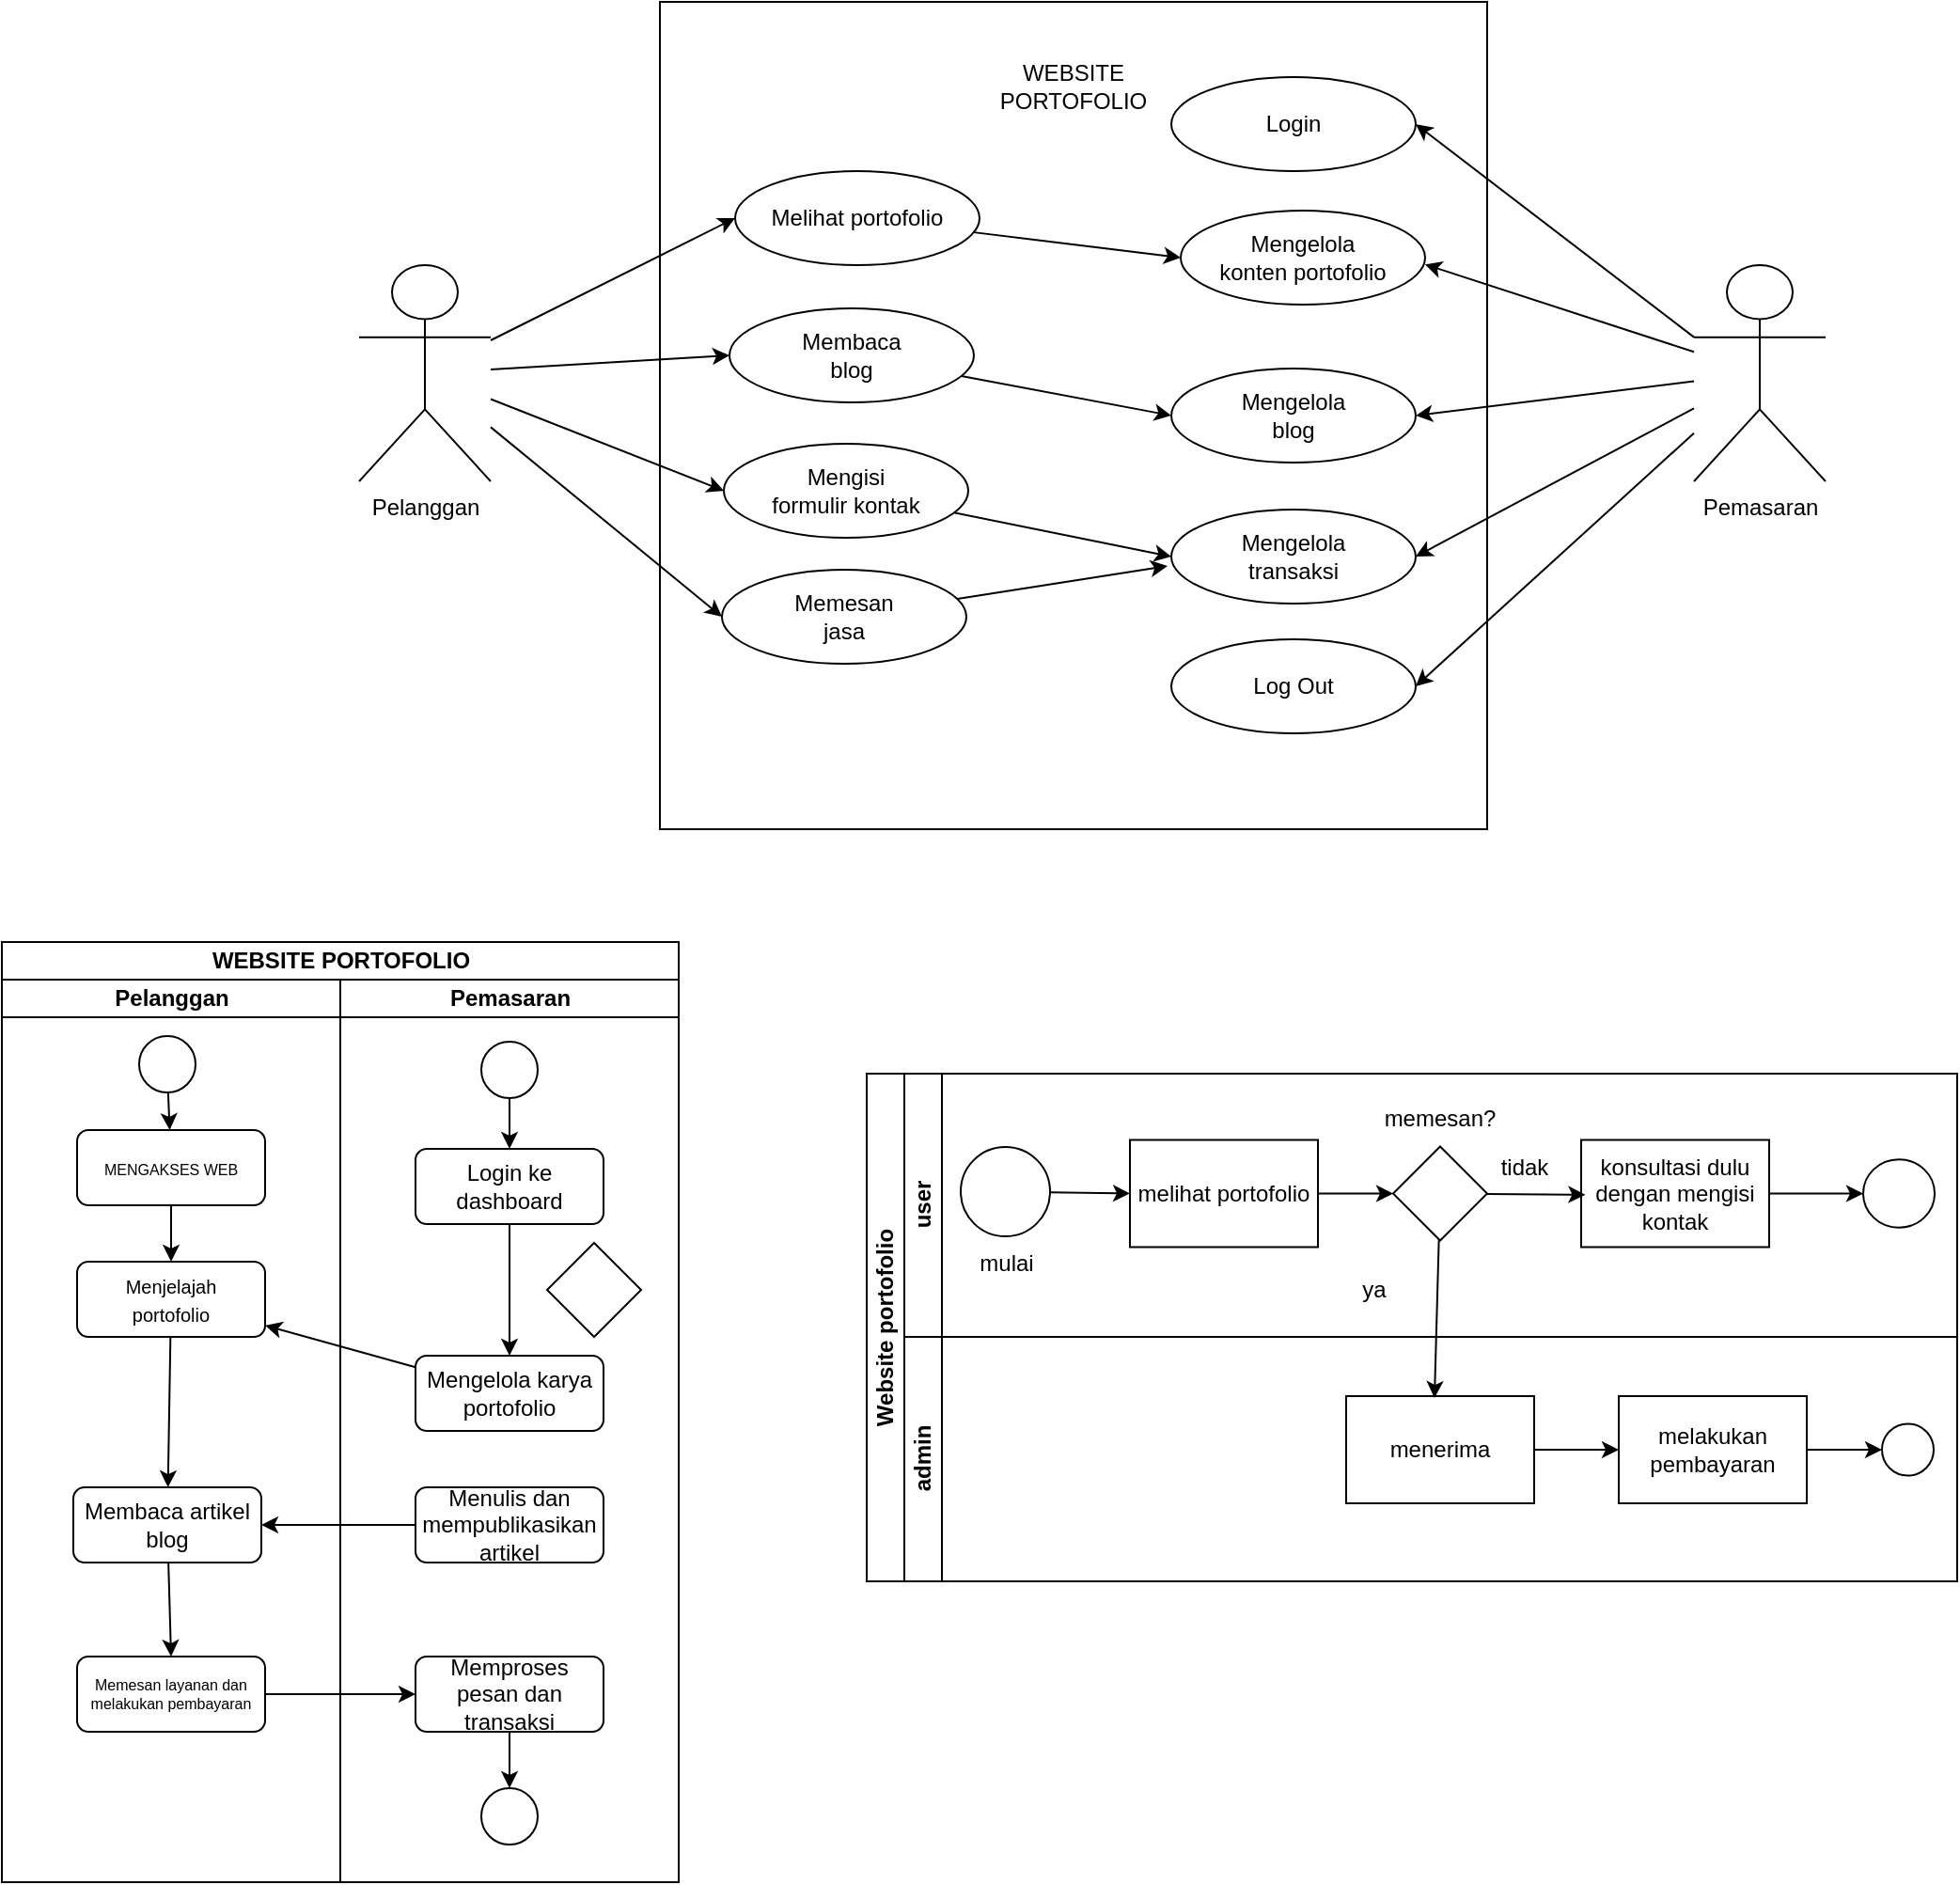 <mxfile version="26.2.14">
  <diagram name="Page-1" id="8ce9d11a-91a2-4d17-14d8-a56ed91bf033">
    <mxGraphModel dx="772" dy="396" grid="1" gridSize="10" guides="1" tooltips="1" connect="1" arrows="1" fold="1" page="1" pageScale="1" pageWidth="1100" pageHeight="850" background="none" math="0" shadow="0">
      <root>
        <mxCell id="0" />
        <mxCell id="1" parent="0" />
        <mxCell id="1VidxnAwMl93FYRSPpWP-64" value="Website portofolio" style="swimlane;html=1;childLayout=stackLayout;resizeParent=1;resizeParentMax=0;horizontal=0;startSize=20;horizontalStack=0;whiteSpace=wrap;" vertex="1" parent="1">
          <mxGeometry x="550" y="800" width="580" height="270" as="geometry" />
        </mxCell>
        <mxCell id="1VidxnAwMl93FYRSPpWP-65" value="user" style="swimlane;html=1;startSize=20;horizontal=0;" vertex="1" parent="1VidxnAwMl93FYRSPpWP-64">
          <mxGeometry x="20" width="560" height="140" as="geometry" />
        </mxCell>
        <mxCell id="1VidxnAwMl93FYRSPpWP-68" value="mulai" style="points=[[0.145,0.145,0],[0.5,0,0],[0.855,0.145,0],[1,0.5,0],[0.855,0.855,0],[0.5,1,0],[0.145,0.855,0],[0,0.5,0]];shape=mxgraph.bpmn.event;html=1;verticalLabelPosition=bottom;labelBackgroundColor=#ffffff;verticalAlign=top;align=center;perimeter=ellipsePerimeter;outlineConnect=0;aspect=fixed;outline=standard;symbol=general;" vertex="1" parent="1VidxnAwMl93FYRSPpWP-65">
          <mxGeometry x="30" y="39" width="47.5" height="47.5" as="geometry" />
        </mxCell>
        <mxCell id="1VidxnAwMl93FYRSPpWP-85" style="edgeStyle=none;rounded=0;orthogonalLoop=1;jettySize=auto;html=1;" edge="1" parent="1VidxnAwMl93FYRSPpWP-65" source="1VidxnAwMl93FYRSPpWP-69" target="1VidxnAwMl93FYRSPpWP-83">
          <mxGeometry relative="1" as="geometry" />
        </mxCell>
        <mxCell id="1VidxnAwMl93FYRSPpWP-69" value="melihat portofolio" style="points=[[0.25,0,0],[0.5,0,0],[0.75,0,0],[1,0.25,0],[1,0.5,0],[1,0.75,0],[0.75,1,0],[0.5,1,0],[0.25,1,0],[0,0.75,0],[0,0.5,0],[0,0.25,0]];shape=mxgraph.bpmn.task2;whiteSpace=wrap;rectStyle=rounded;size=10;html=1;container=1;expand=0;collapsible=0;taskMarker=abstract;" vertex="1" parent="1VidxnAwMl93FYRSPpWP-65">
          <mxGeometry x="120" y="35.25" width="100" height="57" as="geometry" />
        </mxCell>
        <mxCell id="1VidxnAwMl93FYRSPpWP-83" value="" style="points=[[0.25,0.25,0],[0.5,0,0],[0.75,0.25,0],[1,0.5,0],[0.75,0.75,0],[0.5,1,0],[0.25,0.75,0],[0,0.5,0]];shape=mxgraph.bpmn.gateway2;html=1;verticalLabelPosition=bottom;labelBackgroundColor=#ffffff;verticalAlign=top;align=center;perimeter=rhombusPerimeter;outlineConnect=0;outline=none;symbol=none;" vertex="1" parent="1VidxnAwMl93FYRSPpWP-65">
          <mxGeometry x="260" y="38.75" width="50" height="50" as="geometry" />
        </mxCell>
        <mxCell id="1VidxnAwMl93FYRSPpWP-100" value="" style="edgeStyle=none;rounded=0;orthogonalLoop=1;jettySize=auto;html=1;" edge="1" parent="1VidxnAwMl93FYRSPpWP-65" source="1VidxnAwMl93FYRSPpWP-84" target="1VidxnAwMl93FYRSPpWP-99">
          <mxGeometry relative="1" as="geometry" />
        </mxCell>
        <mxCell id="1VidxnAwMl93FYRSPpWP-84" value="konsultasi dulu&lt;div&gt;dengan mengisi kontak&lt;/div&gt;" style="points=[[0.25,0,0],[0.5,0,0],[0.75,0,0],[1,0.25,0],[1,0.5,0],[1,0.75,0],[0.75,1,0],[0.5,1,0],[0.25,1,0],[0,0.75,0],[0,0.5,0],[0,0.25,0]];shape=mxgraph.bpmn.task2;whiteSpace=wrap;rectStyle=rounded;size=10;html=1;container=1;expand=0;collapsible=0;taskMarker=abstract;" vertex="1" parent="1VidxnAwMl93FYRSPpWP-65">
          <mxGeometry x="360" y="35.25" width="100" height="57" as="geometry" />
        </mxCell>
        <mxCell id="1VidxnAwMl93FYRSPpWP-87" style="edgeStyle=none;rounded=0;orthogonalLoop=1;jettySize=auto;html=1;entryX=0.022;entryY=0.511;entryDx=0;entryDy=0;entryPerimeter=0;" edge="1" parent="1VidxnAwMl93FYRSPpWP-65" source="1VidxnAwMl93FYRSPpWP-83" target="1VidxnAwMl93FYRSPpWP-84">
          <mxGeometry relative="1" as="geometry" />
        </mxCell>
        <mxCell id="1VidxnAwMl93FYRSPpWP-91" value="memesan?" style="text;html=1;align=center;verticalAlign=middle;whiteSpace=wrap;rounded=0;" vertex="1" parent="1VidxnAwMl93FYRSPpWP-65">
          <mxGeometry x="255" y="9" width="60" height="30" as="geometry" />
        </mxCell>
        <mxCell id="1VidxnAwMl93FYRSPpWP-92" value="ya" style="text;html=1;align=center;verticalAlign=middle;whiteSpace=wrap;rounded=0;" vertex="1" parent="1VidxnAwMl93FYRSPpWP-65">
          <mxGeometry x="220" y="100" width="60" height="30" as="geometry" />
        </mxCell>
        <mxCell id="1VidxnAwMl93FYRSPpWP-93" value="tidak" style="text;html=1;align=center;verticalAlign=middle;whiteSpace=wrap;rounded=0;" vertex="1" parent="1VidxnAwMl93FYRSPpWP-65">
          <mxGeometry x="300" y="35.25" width="60" height="30" as="geometry" />
        </mxCell>
        <mxCell id="1VidxnAwMl93FYRSPpWP-97" style="edgeStyle=none;rounded=0;orthogonalLoop=1;jettySize=auto;html=1;entryX=0;entryY=0.5;entryDx=0;entryDy=0;entryPerimeter=0;" edge="1" parent="1VidxnAwMl93FYRSPpWP-65" source="1VidxnAwMl93FYRSPpWP-68" target="1VidxnAwMl93FYRSPpWP-69">
          <mxGeometry relative="1" as="geometry" />
        </mxCell>
        <mxCell id="1VidxnAwMl93FYRSPpWP-99" value="" style="ellipse;whiteSpace=wrap;html=1;" vertex="1" parent="1VidxnAwMl93FYRSPpWP-65">
          <mxGeometry x="510" y="45.63" width="38.03" height="36.25" as="geometry" />
        </mxCell>
        <mxCell id="1VidxnAwMl93FYRSPpWP-66" value="admin" style="swimlane;html=1;startSize=20;horizontal=0;" vertex="1" parent="1VidxnAwMl93FYRSPpWP-64">
          <mxGeometry x="20" y="140" width="560" height="130" as="geometry" />
        </mxCell>
        <mxCell id="1VidxnAwMl93FYRSPpWP-90" value="" style="edgeStyle=none;rounded=0;orthogonalLoop=1;jettySize=auto;html=1;" edge="1" parent="1VidxnAwMl93FYRSPpWP-66" source="1VidxnAwMl93FYRSPpWP-82" target="1VidxnAwMl93FYRSPpWP-89">
          <mxGeometry relative="1" as="geometry" />
        </mxCell>
        <mxCell id="1VidxnAwMl93FYRSPpWP-82" value="menerima" style="points=[[0.25,0,0],[0.5,0,0],[0.75,0,0],[1,0.25,0],[1,0.5,0],[1,0.75,0],[0.75,1,0],[0.5,1,0],[0.25,1,0],[0,0.75,0],[0,0.5,0],[0,0.25,0]];shape=mxgraph.bpmn.task2;whiteSpace=wrap;rectStyle=rounded;size=10;html=1;container=1;expand=0;collapsible=0;taskMarker=abstract;" vertex="1" parent="1VidxnAwMl93FYRSPpWP-66">
          <mxGeometry x="235" y="31.5" width="100" height="57" as="geometry" />
        </mxCell>
        <mxCell id="1VidxnAwMl93FYRSPpWP-98" style="edgeStyle=none;rounded=0;orthogonalLoop=1;jettySize=auto;html=1;" edge="1" parent="1VidxnAwMl93FYRSPpWP-66" source="1VidxnAwMl93FYRSPpWP-89" target="1VidxnAwMl93FYRSPpWP-96">
          <mxGeometry relative="1" as="geometry" />
        </mxCell>
        <mxCell id="1VidxnAwMl93FYRSPpWP-89" value="melakukan pembayaran" style="points=[[0.25,0,0],[0.5,0,0],[0.75,0,0],[1,0.25,0],[1,0.5,0],[1,0.75,0],[0.75,1,0],[0.5,1,0],[0.25,1,0],[0,0.75,0],[0,0.5,0],[0,0.25,0]];shape=mxgraph.bpmn.task2;whiteSpace=wrap;rectStyle=rounded;size=10;html=1;container=1;expand=0;collapsible=0;taskMarker=abstract;" vertex="1" parent="1VidxnAwMl93FYRSPpWP-66">
          <mxGeometry x="380" y="31.5" width="100" height="57" as="geometry" />
        </mxCell>
        <mxCell id="1VidxnAwMl93FYRSPpWP-96" value="" style="points=[[0.145,0.145,0],[0.5,0,0],[0.855,0.145,0],[1,0.5,0],[0.855,0.855,0],[0.5,1,0],[0.145,0.855,0],[0,0.5,0]];shape=mxgraph.bpmn.event;html=1;verticalLabelPosition=bottom;labelBackgroundColor=#ffffff;verticalAlign=top;align=center;perimeter=ellipsePerimeter;outlineConnect=0;aspect=fixed;outline=standard;symbol=general;" vertex="1" parent="1VidxnAwMl93FYRSPpWP-66">
          <mxGeometry x="520" y="46.25" width="27.5" height="27.5" as="geometry" />
        </mxCell>
        <mxCell id="1VidxnAwMl93FYRSPpWP-88" style="edgeStyle=none;rounded=0;orthogonalLoop=1;jettySize=auto;html=1;entryX=0.47;entryY=0.018;entryDx=0;entryDy=0;entryPerimeter=0;" edge="1" parent="1VidxnAwMl93FYRSPpWP-64" source="1VidxnAwMl93FYRSPpWP-83" target="1VidxnAwMl93FYRSPpWP-82">
          <mxGeometry relative="1" as="geometry" />
        </mxCell>
        <mxCell id="1VidxnAwMl93FYRSPpWP-152" value="" style="group" vertex="1" connectable="0" parent="1">
          <mxGeometry x="90" y="730" width="360" height="500" as="geometry" />
        </mxCell>
        <mxCell id="1VidxnAwMl93FYRSPpWP-153" value="WEBSITE PORTOFOLIO" style="swimlane;childLayout=stackLayout;resizeParent=1;resizeParentMax=0;startSize=20;html=1;" vertex="1" parent="1VidxnAwMl93FYRSPpWP-152">
          <mxGeometry width="360" height="500" as="geometry" />
        </mxCell>
        <mxCell id="1VidxnAwMl93FYRSPpWP-154" value="Pelanggan" style="swimlane;startSize=20;html=1;" vertex="1" parent="1VidxnAwMl93FYRSPpWP-153">
          <mxGeometry y="20" width="180" height="480" as="geometry" />
        </mxCell>
        <mxCell id="1VidxnAwMl93FYRSPpWP-155" style="edgeStyle=none;rounded=0;orthogonalLoop=1;jettySize=auto;html=1;" edge="1" parent="1VidxnAwMl93FYRSPpWP-154" source="1VidxnAwMl93FYRSPpWP-156" target="1VidxnAwMl93FYRSPpWP-158">
          <mxGeometry relative="1" as="geometry" />
        </mxCell>
        <mxCell id="1VidxnAwMl93FYRSPpWP-156" value="" style="ellipse;whiteSpace=wrap;html=1;aspect=fixed;" vertex="1" parent="1VidxnAwMl93FYRSPpWP-154">
          <mxGeometry x="73" y="30" width="30" height="30" as="geometry" />
        </mxCell>
        <mxCell id="1VidxnAwMl93FYRSPpWP-157" style="edgeStyle=none;rounded=0;orthogonalLoop=1;jettySize=auto;html=1;entryX=0.5;entryY=0;entryDx=0;entryDy=0;" edge="1" parent="1VidxnAwMl93FYRSPpWP-154" source="1VidxnAwMl93FYRSPpWP-158" target="1VidxnAwMl93FYRSPpWP-159">
          <mxGeometry relative="1" as="geometry" />
        </mxCell>
        <mxCell id="1VidxnAwMl93FYRSPpWP-158" value="&lt;font style=&quot;font-size: 8px;&quot;&gt;MENGAKSES WEB&lt;/font&gt;" style="rounded=1;whiteSpace=wrap;html=1;" vertex="1" parent="1VidxnAwMl93FYRSPpWP-154">
          <mxGeometry x="40" y="80" width="100" height="40" as="geometry" />
        </mxCell>
        <mxCell id="1VidxnAwMl93FYRSPpWP-159" value="&lt;font style=&quot;font-size: 10px;&quot;&gt;Menjelajah&lt;br&gt;portofolio&lt;/font&gt;" style="rounded=1;whiteSpace=wrap;html=1;" vertex="1" parent="1VidxnAwMl93FYRSPpWP-154">
          <mxGeometry x="40" y="150" width="100" height="40" as="geometry" />
        </mxCell>
        <mxCell id="1VidxnAwMl93FYRSPpWP-160" value="Pemasaran" style="swimlane;startSize=20;html=1;" vertex="1" parent="1VidxnAwMl93FYRSPpWP-153">
          <mxGeometry x="180" y="20" width="180" height="480" as="geometry" />
        </mxCell>
        <mxCell id="1VidxnAwMl93FYRSPpWP-161" style="edgeStyle=none;rounded=0;orthogonalLoop=1;jettySize=auto;html=1;entryX=0.5;entryY=0;entryDx=0;entryDy=0;" edge="1" parent="1VidxnAwMl93FYRSPpWP-160" source="1VidxnAwMl93FYRSPpWP-162" target="1VidxnAwMl93FYRSPpWP-163">
          <mxGeometry relative="1" as="geometry" />
        </mxCell>
        <mxCell id="1VidxnAwMl93FYRSPpWP-162" value="Login ke dashboard" style="rounded=1;whiteSpace=wrap;html=1;" vertex="1" parent="1VidxnAwMl93FYRSPpWP-160">
          <mxGeometry x="40" y="90" width="100" height="40" as="geometry" />
        </mxCell>
        <mxCell id="1VidxnAwMl93FYRSPpWP-163" value="Mengelola karya portofolio" style="rounded=1;whiteSpace=wrap;html=1;" vertex="1" parent="1VidxnAwMl93FYRSPpWP-160">
          <mxGeometry x="40" y="200" width="100" height="40" as="geometry" />
        </mxCell>
        <mxCell id="1VidxnAwMl93FYRSPpWP-164" value="" style="ellipse;whiteSpace=wrap;html=1;aspect=fixed;" vertex="1" parent="1VidxnAwMl93FYRSPpWP-160">
          <mxGeometry x="75" y="33" width="30" height="30" as="geometry" />
        </mxCell>
        <mxCell id="1VidxnAwMl93FYRSPpWP-165" value="" style="edgeStyle=none;rounded=0;orthogonalLoop=1;jettySize=auto;html=1;" edge="1" parent="1VidxnAwMl93FYRSPpWP-160" source="1VidxnAwMl93FYRSPpWP-164" target="1VidxnAwMl93FYRSPpWP-162">
          <mxGeometry relative="1" as="geometry" />
        </mxCell>
        <mxCell id="1VidxnAwMl93FYRSPpWP-166" style="edgeStyle=none;rounded=0;orthogonalLoop=1;jettySize=auto;html=1;entryX=0.5;entryY=0;entryDx=0;entryDy=0;" edge="1" parent="1VidxnAwMl93FYRSPpWP-160" source="1VidxnAwMl93FYRSPpWP-167" target="1VidxnAwMl93FYRSPpWP-168">
          <mxGeometry relative="1" as="geometry" />
        </mxCell>
        <mxCell id="1VidxnAwMl93FYRSPpWP-167" value="Membaca artikel blog" style="rounded=1;whiteSpace=wrap;html=1;" vertex="1" parent="1VidxnAwMl93FYRSPpWP-160">
          <mxGeometry x="-142" y="270" width="100" height="40" as="geometry" />
        </mxCell>
        <mxCell id="1VidxnAwMl93FYRSPpWP-168" value="Memesan layanan dan melakukan pembayaran" style="rounded=1;whiteSpace=wrap;html=1;fontSize=8;" vertex="1" parent="1VidxnAwMl93FYRSPpWP-160">
          <mxGeometry x="-140" y="360" width="100" height="40" as="geometry" />
        </mxCell>
        <mxCell id="1VidxnAwMl93FYRSPpWP-169" value="Menulis dan mempublikasikan artikel" style="rounded=1;whiteSpace=wrap;html=1;" vertex="1" parent="1VidxnAwMl93FYRSPpWP-160">
          <mxGeometry x="40" y="270" width="100" height="40" as="geometry" />
        </mxCell>
        <mxCell id="1VidxnAwMl93FYRSPpWP-170" style="edgeStyle=none;rounded=0;orthogonalLoop=1;jettySize=auto;html=1;" edge="1" parent="1VidxnAwMl93FYRSPpWP-160" source="1VidxnAwMl93FYRSPpWP-171" target="1VidxnAwMl93FYRSPpWP-172">
          <mxGeometry relative="1" as="geometry" />
        </mxCell>
        <mxCell id="1VidxnAwMl93FYRSPpWP-171" value="Memproses pesan dan transaksi" style="rounded=1;whiteSpace=wrap;html=1;" vertex="1" parent="1VidxnAwMl93FYRSPpWP-160">
          <mxGeometry x="40" y="360" width="100" height="40" as="geometry" />
        </mxCell>
        <mxCell id="1VidxnAwMl93FYRSPpWP-172" value="" style="ellipse;whiteSpace=wrap;html=1;aspect=fixed;" vertex="1" parent="1VidxnAwMl93FYRSPpWP-160">
          <mxGeometry x="75" y="430" width="30" height="30" as="geometry" />
        </mxCell>
        <mxCell id="1VidxnAwMl93FYRSPpWP-173" style="edgeStyle=none;rounded=0;orthogonalLoop=1;jettySize=auto;html=1;" edge="1" parent="1VidxnAwMl93FYRSPpWP-160" source="1VidxnAwMl93FYRSPpWP-169" target="1VidxnAwMl93FYRSPpWP-167">
          <mxGeometry relative="1" as="geometry" />
        </mxCell>
        <mxCell id="1VidxnAwMl93FYRSPpWP-174" style="edgeStyle=none;rounded=0;orthogonalLoop=1;jettySize=auto;html=1;entryX=0;entryY=0.5;entryDx=0;entryDy=0;" edge="1" parent="1VidxnAwMl93FYRSPpWP-160" source="1VidxnAwMl93FYRSPpWP-168" target="1VidxnAwMl93FYRSPpWP-171">
          <mxGeometry relative="1" as="geometry" />
        </mxCell>
        <mxCell id="1VidxnAwMl93FYRSPpWP-175" value="" style="points=[[0.25,0.25,0],[0.5,0,0],[0.75,0.25,0],[1,0.5,0],[0.75,0.75,0],[0.5,1,0],[0.25,0.75,0],[0,0.5,0]];shape=mxgraph.bpmn.gateway2;html=1;verticalLabelPosition=bottom;labelBackgroundColor=#ffffff;verticalAlign=top;align=center;perimeter=rhombusPerimeter;outlineConnect=0;outline=none;symbol=none;" vertex="1" parent="1VidxnAwMl93FYRSPpWP-160">
          <mxGeometry x="110" y="140" width="50" height="50" as="geometry" />
        </mxCell>
        <mxCell id="1VidxnAwMl93FYRSPpWP-176" style="edgeStyle=none;rounded=0;orthogonalLoop=1;jettySize=auto;html=1;" edge="1" parent="1VidxnAwMl93FYRSPpWP-153" source="1VidxnAwMl93FYRSPpWP-163" target="1VidxnAwMl93FYRSPpWP-159">
          <mxGeometry relative="1" as="geometry" />
        </mxCell>
        <mxCell id="1VidxnAwMl93FYRSPpWP-177" style="edgeStyle=none;rounded=0;orthogonalLoop=1;jettySize=auto;html=1;" edge="1" parent="1VidxnAwMl93FYRSPpWP-153" source="1VidxnAwMl93FYRSPpWP-159" target="1VidxnAwMl93FYRSPpWP-167">
          <mxGeometry relative="1" as="geometry" />
        </mxCell>
        <mxCell id="1VidxnAwMl93FYRSPpWP-178" value="" style="group" vertex="1" connectable="0" parent="1">
          <mxGeometry x="280" y="230" width="780" height="440" as="geometry" />
        </mxCell>
        <mxCell id="1VidxnAwMl93FYRSPpWP-179" value="" style="group" vertex="1" connectable="0" parent="1VidxnAwMl93FYRSPpWP-178">
          <mxGeometry width="780" height="440" as="geometry" />
        </mxCell>
        <mxCell id="1VidxnAwMl93FYRSPpWP-180" value="" style="whiteSpace=wrap;html=1;aspect=fixed;" vertex="1" parent="1VidxnAwMl93FYRSPpWP-179">
          <mxGeometry x="160" width="440" height="440" as="geometry" />
        </mxCell>
        <mxCell id="1VidxnAwMl93FYRSPpWP-181" style="rounded=0;orthogonalLoop=1;jettySize=auto;html=1;entryX=0;entryY=0.5;entryDx=0;entryDy=0;" edge="1" parent="1VidxnAwMl93FYRSPpWP-179" source="1VidxnAwMl93FYRSPpWP-185" target="1VidxnAwMl93FYRSPpWP-190">
          <mxGeometry relative="1" as="geometry" />
        </mxCell>
        <mxCell id="1VidxnAwMl93FYRSPpWP-182" style="edgeStyle=none;rounded=0;orthogonalLoop=1;jettySize=auto;html=1;entryX=0;entryY=0.5;entryDx=0;entryDy=0;" edge="1" parent="1VidxnAwMl93FYRSPpWP-179" source="1VidxnAwMl93FYRSPpWP-185" target="1VidxnAwMl93FYRSPpWP-195">
          <mxGeometry relative="1" as="geometry" />
        </mxCell>
        <mxCell id="1VidxnAwMl93FYRSPpWP-183" style="edgeStyle=none;rounded=0;orthogonalLoop=1;jettySize=auto;html=1;entryX=0;entryY=0.5;entryDx=0;entryDy=0;" edge="1" parent="1VidxnAwMl93FYRSPpWP-179" source="1VidxnAwMl93FYRSPpWP-185" target="1VidxnAwMl93FYRSPpWP-192">
          <mxGeometry relative="1" as="geometry" />
        </mxCell>
        <mxCell id="1VidxnAwMl93FYRSPpWP-184" style="edgeStyle=none;rounded=0;orthogonalLoop=1;jettySize=auto;html=1;entryX=0;entryY=0.5;entryDx=0;entryDy=0;" edge="1" parent="1VidxnAwMl93FYRSPpWP-179" source="1VidxnAwMl93FYRSPpWP-185" target="1VidxnAwMl93FYRSPpWP-194">
          <mxGeometry relative="1" as="geometry" />
        </mxCell>
        <mxCell id="1VidxnAwMl93FYRSPpWP-185" value="Pelanggan" style="shape=umlActor;verticalLabelPosition=bottom;verticalAlign=top;html=1;outlineConnect=0;" vertex="1" parent="1VidxnAwMl93FYRSPpWP-179">
          <mxGeometry y="140" width="70" height="115" as="geometry" />
        </mxCell>
        <mxCell id="1VidxnAwMl93FYRSPpWP-186" style="edgeStyle=none;rounded=0;orthogonalLoop=1;jettySize=auto;html=1;exitX=0;exitY=0.333;exitDx=0;exitDy=0;exitPerimeter=0;entryX=1;entryY=0.5;entryDx=0;entryDy=0;" edge="1" parent="1VidxnAwMl93FYRSPpWP-179" source="1VidxnAwMl93FYRSPpWP-189" target="1VidxnAwMl93FYRSPpWP-196">
          <mxGeometry relative="1" as="geometry" />
        </mxCell>
        <mxCell id="1VidxnAwMl93FYRSPpWP-187" style="edgeStyle=none;rounded=0;orthogonalLoop=1;jettySize=auto;html=1;entryX=1;entryY=0.5;entryDx=0;entryDy=0;" edge="1" parent="1VidxnAwMl93FYRSPpWP-179" source="1VidxnAwMl93FYRSPpWP-189" target="1VidxnAwMl93FYRSPpWP-197">
          <mxGeometry relative="1" as="geometry" />
        </mxCell>
        <mxCell id="1VidxnAwMl93FYRSPpWP-188" style="edgeStyle=none;rounded=0;orthogonalLoop=1;jettySize=auto;html=1;entryX=1;entryY=0.5;entryDx=0;entryDy=0;" edge="1" parent="1VidxnAwMl93FYRSPpWP-179" source="1VidxnAwMl93FYRSPpWP-189" target="1VidxnAwMl93FYRSPpWP-198">
          <mxGeometry relative="1" as="geometry" />
        </mxCell>
        <mxCell id="1VidxnAwMl93FYRSPpWP-189" value="Pemasaran" style="shape=umlActor;verticalLabelPosition=bottom;verticalAlign=top;html=1;outlineConnect=0;" vertex="1" parent="1VidxnAwMl93FYRSPpWP-179">
          <mxGeometry x="710" y="140" width="70" height="115" as="geometry" />
        </mxCell>
        <mxCell id="1VidxnAwMl93FYRSPpWP-190" value="Melihat portofolio" style="ellipse;whiteSpace=wrap;html=1;align=center;" vertex="1" parent="1VidxnAwMl93FYRSPpWP-179">
          <mxGeometry x="200" y="90" width="130" height="50" as="geometry" />
        </mxCell>
        <mxCell id="1VidxnAwMl93FYRSPpWP-191" style="edgeStyle=none;rounded=0;orthogonalLoop=1;jettySize=auto;html=1;entryX=0;entryY=0.5;entryDx=0;entryDy=0;" edge="1" parent="1VidxnAwMl93FYRSPpWP-179" source="1VidxnAwMl93FYRSPpWP-192" target="1VidxnAwMl93FYRSPpWP-197">
          <mxGeometry relative="1" as="geometry" />
        </mxCell>
        <mxCell id="1VidxnAwMl93FYRSPpWP-192" value="Membaca&lt;br&gt;blog" style="ellipse;whiteSpace=wrap;html=1;align=center;" vertex="1" parent="1VidxnAwMl93FYRSPpWP-179">
          <mxGeometry x="197" y="163" width="130" height="50" as="geometry" />
        </mxCell>
        <mxCell id="1VidxnAwMl93FYRSPpWP-193" style="edgeStyle=none;rounded=0;orthogonalLoop=1;jettySize=auto;html=1;entryX=0;entryY=0.5;entryDx=0;entryDy=0;" edge="1" parent="1VidxnAwMl93FYRSPpWP-179" source="1VidxnAwMl93FYRSPpWP-194" target="1VidxnAwMl93FYRSPpWP-198">
          <mxGeometry relative="1" as="geometry" />
        </mxCell>
        <mxCell id="1VidxnAwMl93FYRSPpWP-194" value="Mengisi&#xa;formulir kontak" style="ellipse;whiteSpace=wrap;html=1;align=center;" vertex="1" parent="1VidxnAwMl93FYRSPpWP-179">
          <mxGeometry x="194" y="235" width="130" height="50" as="geometry" />
        </mxCell>
        <mxCell id="1VidxnAwMl93FYRSPpWP-195" value="Memesan&lt;br&gt;jasa" style="ellipse;whiteSpace=wrap;html=1;align=center;" vertex="1" parent="1VidxnAwMl93FYRSPpWP-179">
          <mxGeometry x="193" y="302" width="130" height="50" as="geometry" />
        </mxCell>
        <mxCell id="1VidxnAwMl93FYRSPpWP-196" value="Login" style="ellipse;whiteSpace=wrap;html=1;align=center;" vertex="1" parent="1VidxnAwMl93FYRSPpWP-179">
          <mxGeometry x="432" y="40" width="130" height="50" as="geometry" />
        </mxCell>
        <mxCell id="1VidxnAwMl93FYRSPpWP-197" value="Mengelola&#xa;blog" style="ellipse;whiteSpace=wrap;html=1;align=center;" vertex="1" parent="1VidxnAwMl93FYRSPpWP-179">
          <mxGeometry x="432" y="195" width="130" height="50" as="geometry" />
        </mxCell>
        <mxCell id="1VidxnAwMl93FYRSPpWP-198" value="Mengelola&#xa;transaksi" style="ellipse;whiteSpace=wrap;html=1;align=center;" vertex="1" parent="1VidxnAwMl93FYRSPpWP-179">
          <mxGeometry x="432" y="270" width="130" height="50" as="geometry" />
        </mxCell>
        <mxCell id="1VidxnAwMl93FYRSPpWP-199" value="WEBSITE PORTOFOLIO" style="text;html=1;align=center;verticalAlign=middle;whiteSpace=wrap;rounded=0;" vertex="1" parent="1VidxnAwMl93FYRSPpWP-179">
          <mxGeometry x="350" y="30" width="60" height="30" as="geometry" />
        </mxCell>
        <mxCell id="1VidxnAwMl93FYRSPpWP-200" value="Mengelola&#xa;konten portofolio" style="ellipse;whiteSpace=wrap;html=1;align=center;" vertex="1" parent="1VidxnAwMl93FYRSPpWP-178">
          <mxGeometry x="437" y="111" width="130" height="50" as="geometry" />
        </mxCell>
        <mxCell id="1VidxnAwMl93FYRSPpWP-201" style="edgeStyle=none;rounded=0;orthogonalLoop=1;jettySize=auto;html=1;entryX=0.999;entryY=0.572;entryDx=0;entryDy=0;entryPerimeter=0;" edge="1" parent="1VidxnAwMl93FYRSPpWP-178" source="1VidxnAwMl93FYRSPpWP-189" target="1VidxnAwMl93FYRSPpWP-200">
          <mxGeometry relative="1" as="geometry" />
        </mxCell>
        <mxCell id="1VidxnAwMl93FYRSPpWP-202" value="Log Out" style="ellipse;whiteSpace=wrap;html=1;align=center;" vertex="1" parent="1VidxnAwMl93FYRSPpWP-178">
          <mxGeometry x="432" y="339" width="130" height="50" as="geometry" />
        </mxCell>
        <mxCell id="1VidxnAwMl93FYRSPpWP-203" style="edgeStyle=none;rounded=0;orthogonalLoop=1;jettySize=auto;html=1;entryX=1;entryY=0.5;entryDx=0;entryDy=0;" edge="1" parent="1VidxnAwMl93FYRSPpWP-178" source="1VidxnAwMl93FYRSPpWP-189" target="1VidxnAwMl93FYRSPpWP-202">
          <mxGeometry relative="1" as="geometry" />
        </mxCell>
        <mxCell id="1VidxnAwMl93FYRSPpWP-204" style="edgeStyle=none;rounded=0;orthogonalLoop=1;jettySize=auto;html=1;entryX=0;entryY=0.5;entryDx=0;entryDy=0;" edge="1" parent="1VidxnAwMl93FYRSPpWP-178" source="1VidxnAwMl93FYRSPpWP-190" target="1VidxnAwMl93FYRSPpWP-200">
          <mxGeometry relative="1" as="geometry" />
        </mxCell>
        <mxCell id="1VidxnAwMl93FYRSPpWP-205" style="edgeStyle=none;rounded=0;orthogonalLoop=1;jettySize=auto;html=1;" edge="1" parent="1VidxnAwMl93FYRSPpWP-178" source="1VidxnAwMl93FYRSPpWP-195">
          <mxGeometry relative="1" as="geometry">
            <mxPoint x="430" y="300" as="targetPoint" />
          </mxGeometry>
        </mxCell>
      </root>
    </mxGraphModel>
  </diagram>
</mxfile>
